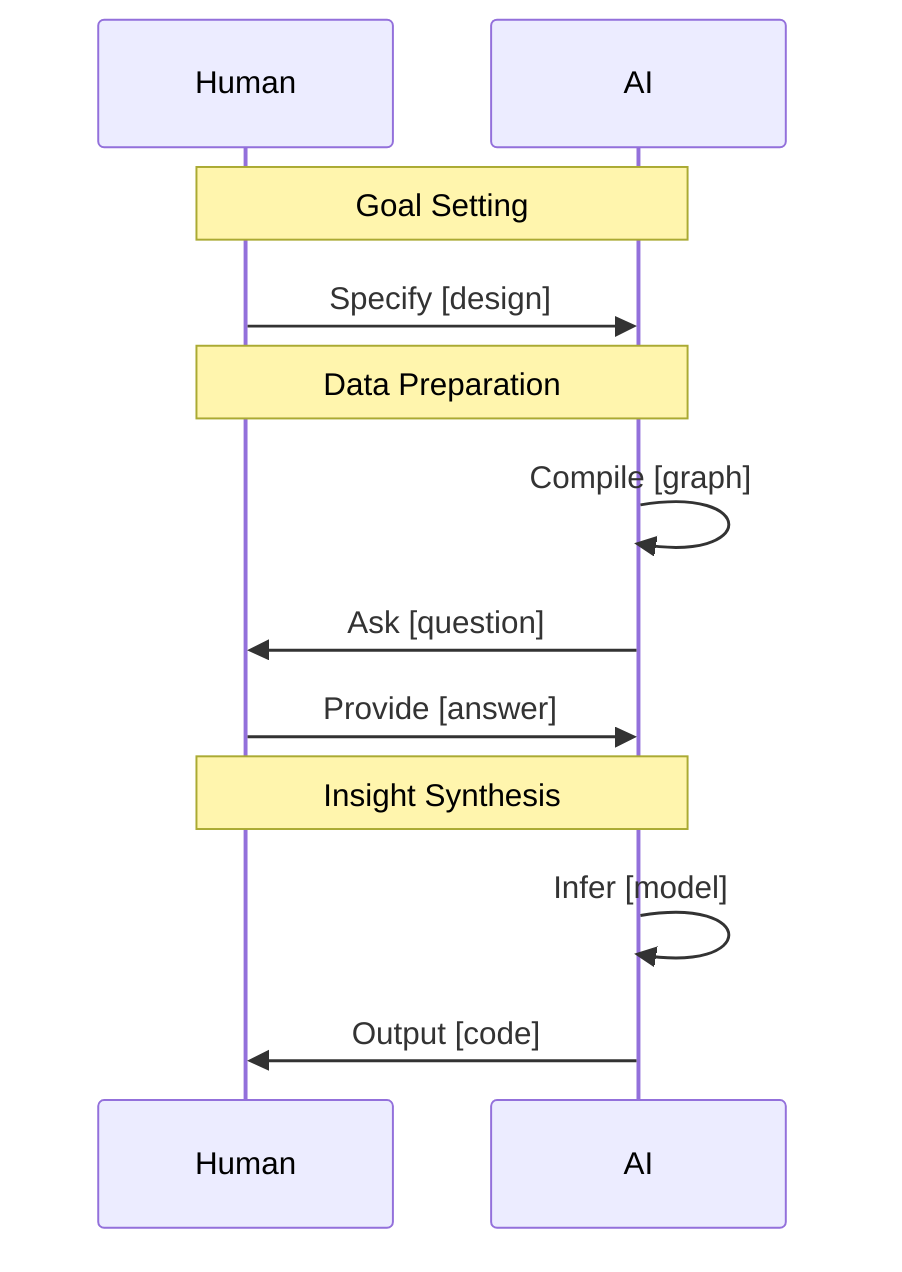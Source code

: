sequenceDiagram
    participant H as Human
    participant A as AI

    note over H,A: Goal Setting
    H ->> A: Specify [design]

    note over H,A: Data Preparation
    A ->> A: Compile [graph]
    A ->> H: Ask [question]
    H ->> A: Provide [answer]

    note over H,A: Insight Synthesis
    A ->> A: Infer [model]
    A ->> H: Output [code]
